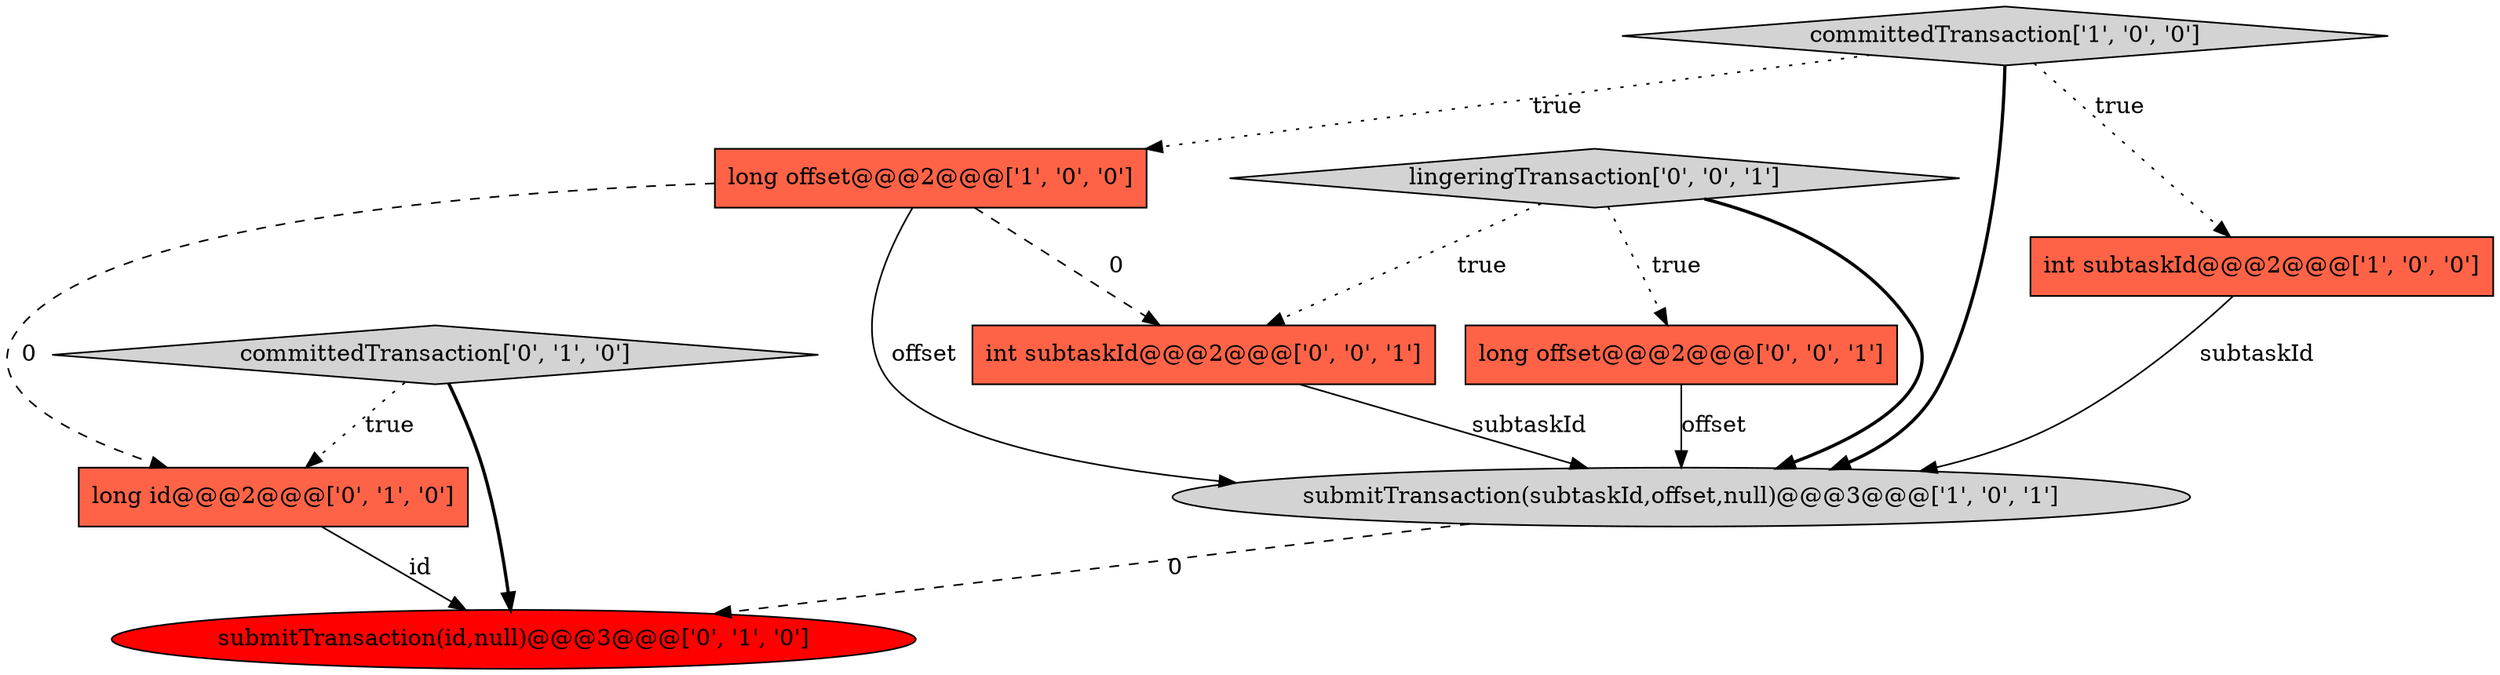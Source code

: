 digraph {
3 [style = filled, label = "long offset@@@2@@@['1', '0', '0']", fillcolor = tomato, shape = box image = "AAA1AAABBB1BBB"];
4 [style = filled, label = "submitTransaction(id,null)@@@3@@@['0', '1', '0']", fillcolor = red, shape = ellipse image = "AAA1AAABBB2BBB"];
7 [style = filled, label = "lingeringTransaction['0', '0', '1']", fillcolor = lightgray, shape = diamond image = "AAA0AAABBB3BBB"];
5 [style = filled, label = "long id@@@2@@@['0', '1', '0']", fillcolor = tomato, shape = box image = "AAA1AAABBB2BBB"];
6 [style = filled, label = "committedTransaction['0', '1', '0']", fillcolor = lightgray, shape = diamond image = "AAA0AAABBB2BBB"];
9 [style = filled, label = "int subtaskId@@@2@@@['0', '0', '1']", fillcolor = tomato, shape = box image = "AAA0AAABBB3BBB"];
0 [style = filled, label = "committedTransaction['1', '0', '0']", fillcolor = lightgray, shape = diamond image = "AAA0AAABBB1BBB"];
8 [style = filled, label = "long offset@@@2@@@['0', '0', '1']", fillcolor = tomato, shape = box image = "AAA0AAABBB3BBB"];
2 [style = filled, label = "int subtaskId@@@2@@@['1', '0', '0']", fillcolor = tomato, shape = box image = "AAA0AAABBB1BBB"];
1 [style = filled, label = "submitTransaction(subtaskId,offset,null)@@@3@@@['1', '0', '1']", fillcolor = lightgray, shape = ellipse image = "AAA0AAABBB1BBB"];
2->1 [style = solid, label="subtaskId"];
3->5 [style = dashed, label="0"];
1->4 [style = dashed, label="0"];
9->1 [style = solid, label="subtaskId"];
6->4 [style = bold, label=""];
6->5 [style = dotted, label="true"];
0->3 [style = dotted, label="true"];
7->1 [style = bold, label=""];
0->2 [style = dotted, label="true"];
7->9 [style = dotted, label="true"];
7->8 [style = dotted, label="true"];
3->9 [style = dashed, label="0"];
0->1 [style = bold, label=""];
5->4 [style = solid, label="id"];
8->1 [style = solid, label="offset"];
3->1 [style = solid, label="offset"];
}
